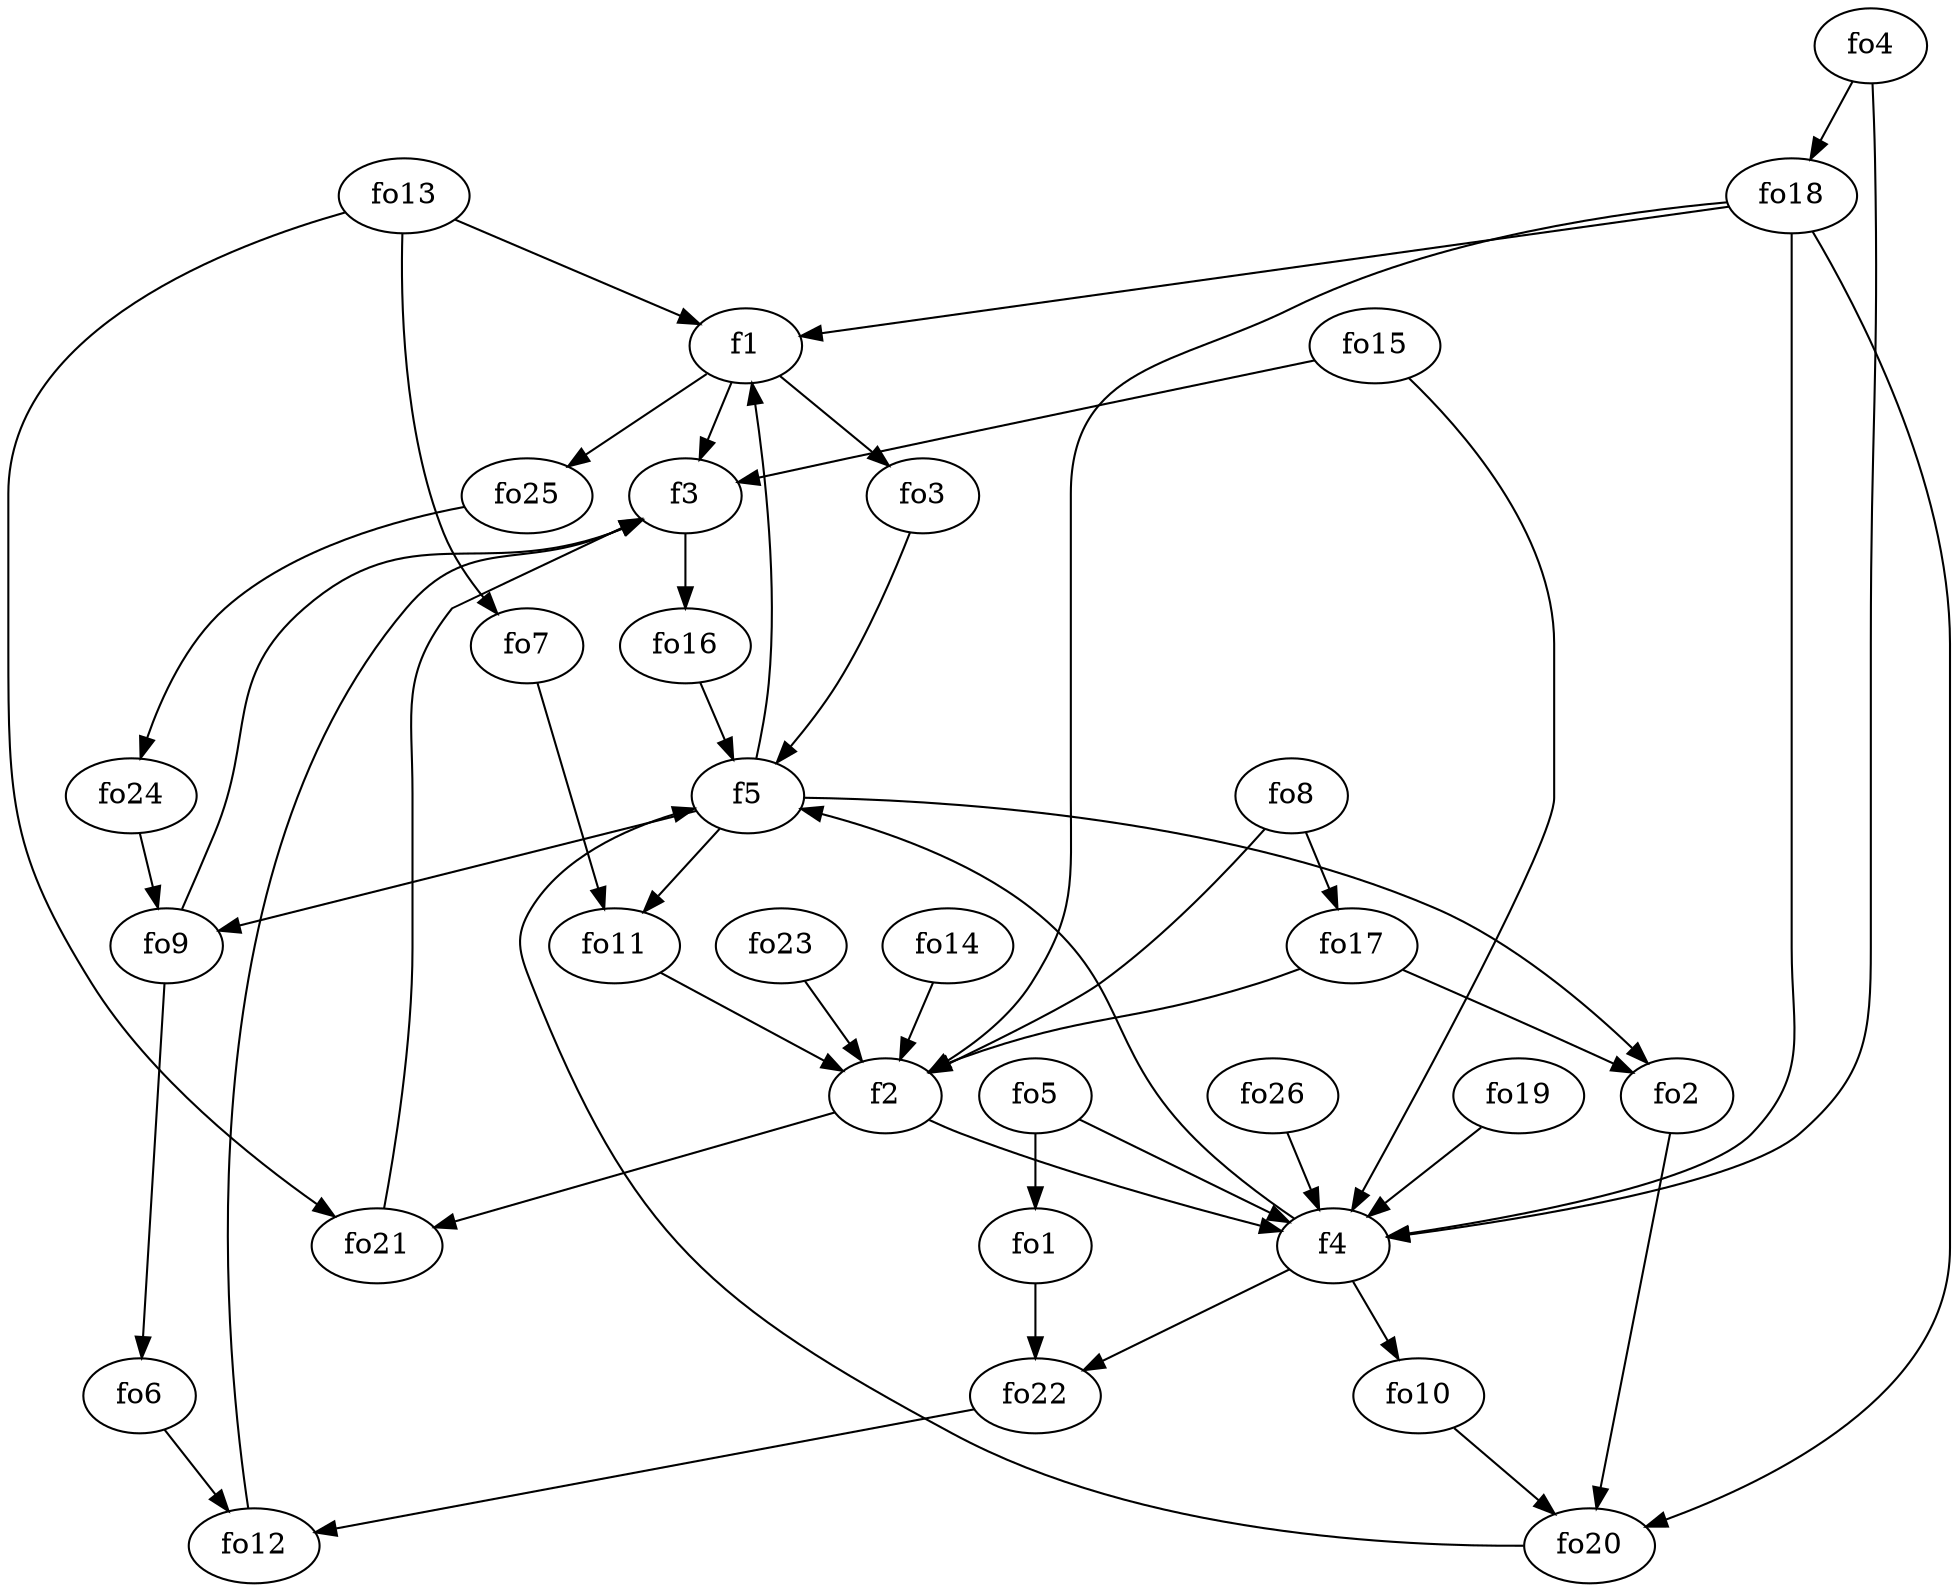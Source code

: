 strict digraph  {
f1;
f2;
f3;
f4;
f5;
fo1;
fo2;
fo3;
fo4;
fo5;
fo6;
fo7;
fo8;
fo9;
fo10;
fo11;
fo12;
fo13;
fo14;
fo15;
fo16;
fo17;
fo18;
fo19;
fo20;
fo21;
fo22;
fo23;
fo24;
fo25;
fo26;
f1 -> f3  [weight=2];
f1 -> fo3  [weight=2];
f1 -> fo25  [weight=2];
f2 -> fo21  [weight=2];
f2 -> f4  [weight=2];
f3 -> fo16  [weight=2];
f4 -> fo22  [weight=2];
f4 -> fo10  [weight=2];
f4 -> f5  [weight=2];
f5 -> fo9  [weight=2];
f5 -> fo2  [weight=2];
f5 -> fo11  [weight=2];
f5 -> f1  [weight=2];
fo1 -> fo22  [weight=2];
fo2 -> fo20  [weight=2];
fo3 -> f5  [weight=2];
fo4 -> f4  [weight=2];
fo4 -> fo18  [weight=2];
fo5 -> fo1  [weight=2];
fo5 -> f4  [weight=2];
fo6 -> fo12  [weight=2];
fo7 -> fo11  [weight=2];
fo8 -> f2  [weight=2];
fo8 -> fo17  [weight=2];
fo9 -> fo6  [weight=2];
fo9 -> f3  [weight=2];
fo10 -> fo20  [weight=2];
fo11 -> f2  [weight=2];
fo12 -> f3  [weight=2];
fo13 -> fo21  [weight=2];
fo13 -> f1  [weight=2];
fo13 -> fo7  [weight=2];
fo14 -> f2  [weight=2];
fo15 -> f3  [weight=2];
fo15 -> f4  [weight=2];
fo16 -> f5  [weight=2];
fo17 -> fo2  [weight=2];
fo17 -> f2  [weight=2];
fo18 -> fo20  [weight=2];
fo18 -> f2  [weight=2];
fo18 -> f1  [weight=2];
fo18 -> f4  [weight=2];
fo19 -> f4  [weight=2];
fo20 -> f5  [weight=2];
fo21 -> f3  [weight=2];
fo22 -> fo12  [weight=2];
fo23 -> f2  [weight=2];
fo24 -> fo9  [weight=2];
fo25 -> fo24  [weight=2];
fo26 -> f4  [weight=2];
}
